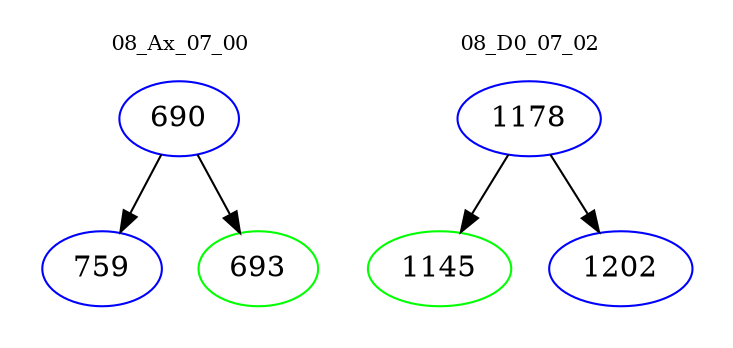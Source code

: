 digraph{
subgraph cluster_0 {
color = white
label = "08_Ax_07_00";
fontsize=10;
T0_690 [label="690", color="blue"]
T0_690 -> T0_759 [color="black"]
T0_759 [label="759", color="blue"]
T0_690 -> T0_693 [color="black"]
T0_693 [label="693", color="green"]
}
subgraph cluster_1 {
color = white
label = "08_D0_07_02";
fontsize=10;
T1_1178 [label="1178", color="blue"]
T1_1178 -> T1_1145 [color="black"]
T1_1145 [label="1145", color="green"]
T1_1178 -> T1_1202 [color="black"]
T1_1202 [label="1202", color="blue"]
}
}
